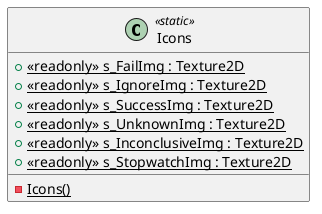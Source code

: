 @startuml
class Icons <<static>> {
    + {static} <<readonly>> s_FailImg : Texture2D
    + {static} <<readonly>> s_IgnoreImg : Texture2D
    + {static} <<readonly>> s_SuccessImg : Texture2D
    + {static} <<readonly>> s_UnknownImg : Texture2D
    + {static} <<readonly>> s_InconclusiveImg : Texture2D
    + {static} <<readonly>> s_StopwatchImg : Texture2D
    {static} - Icons()
}
@enduml
